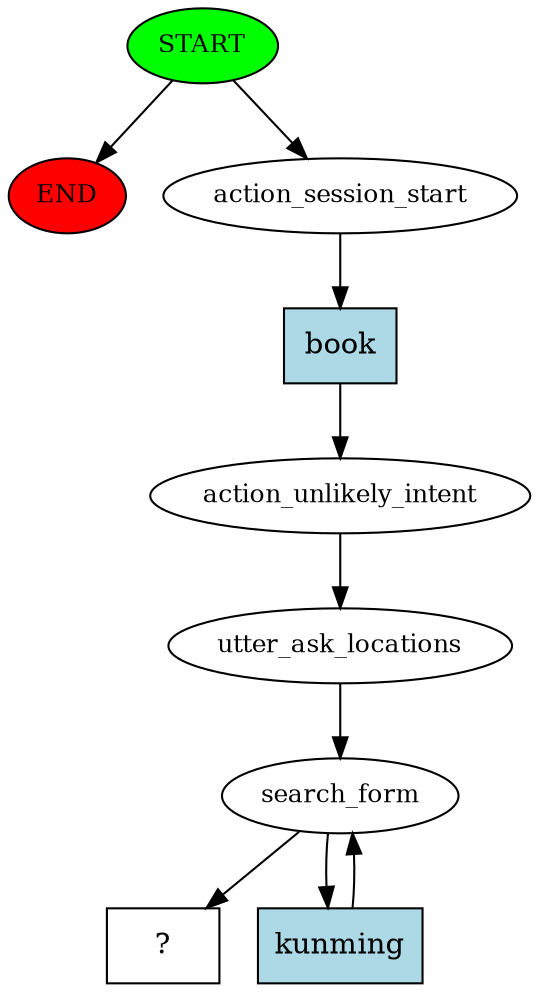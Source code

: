 digraph  {
0 [class="start active", fillcolor=green, fontsize=12, label=START, style=filled];
"-1" [class=end, fillcolor=red, fontsize=12, label=END, style=filled];
1 [class=active, fontsize=12, label=action_session_start];
2 [class=active, fontsize=12, label=action_unlikely_intent];
3 [class=active, fontsize=12, label=utter_ask_locations];
4 [class=active, fontsize=12, label=search_form];
6 [class="intent dashed active", label="  ?  ", shape=rect];
7 [class="intent active", fillcolor=lightblue, label=book, shape=rect, style=filled];
8 [class="intent active", fillcolor=lightblue, label=kunming, shape=rect, style=filled];
0 -> "-1"  [class="", key=NONE, label=""];
0 -> 1  [class=active, key=NONE, label=""];
1 -> 7  [class=active, key=0];
2 -> 3  [class=active, key=NONE, label=""];
3 -> 4  [class=active, key=NONE, label=""];
4 -> 6  [class=active, key=NONE, label=""];
4 -> 8  [class=active, key=0];
7 -> 2  [class=active, key=0];
8 -> 4  [class=active, key=0];
}
